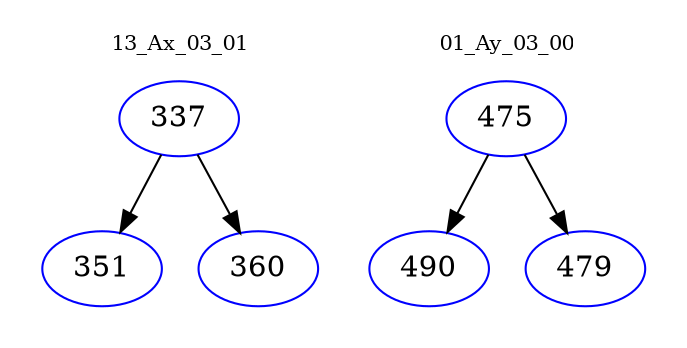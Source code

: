digraph{
subgraph cluster_0 {
color = white
label = "13_Ax_03_01";
fontsize=10;
T0_337 [label="337", color="blue"]
T0_337 -> T0_351 [color="black"]
T0_351 [label="351", color="blue"]
T0_337 -> T0_360 [color="black"]
T0_360 [label="360", color="blue"]
}
subgraph cluster_1 {
color = white
label = "01_Ay_03_00";
fontsize=10;
T1_475 [label="475", color="blue"]
T1_475 -> T1_490 [color="black"]
T1_490 [label="490", color="blue"]
T1_475 -> T1_479 [color="black"]
T1_479 [label="479", color="blue"]
}
}
